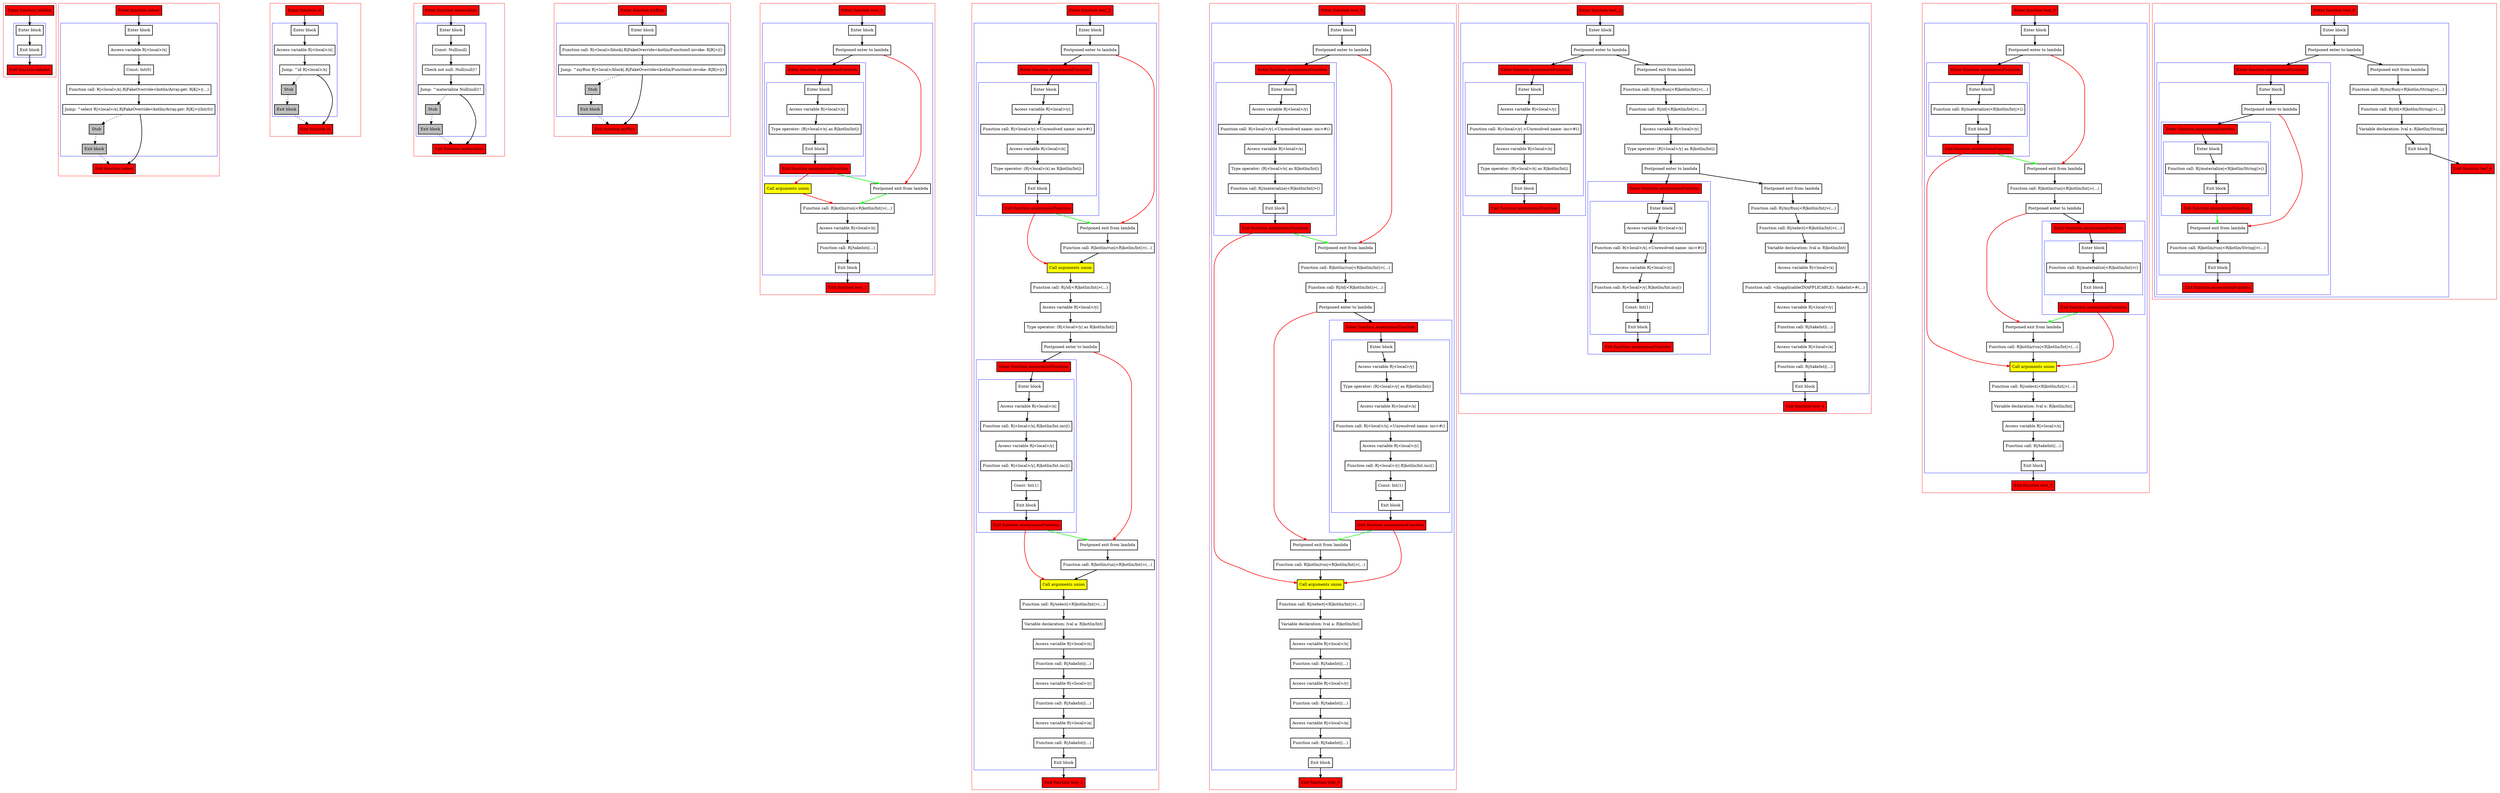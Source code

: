 digraph flowFromInplaceLambda_kt {
    graph [nodesep=3]
    node [shape=box penwidth=2]
    edge [penwidth=2]

    subgraph cluster_0 {
        color=red
        0 [label="Enter function takeInt" style="filled" fillcolor=red];
        subgraph cluster_1 {
            color=blue
            1 [label="Enter block"];
            2 [label="Exit block"];
        }
        3 [label="Exit function takeInt" style="filled" fillcolor=red];
    }
    0 -> {1};
    1 -> {2};
    2 -> {3};

    subgraph cluster_2 {
        color=red
        4 [label="Enter function select" style="filled" fillcolor=red];
        subgraph cluster_3 {
            color=blue
            5 [label="Enter block"];
            6 [label="Access variable R|<local>/x|"];
            7 [label="Const: Int(0)"];
            8 [label="Function call: R|<local>/x|.R|FakeOverride<kotlin/Array.get: R|K|>|(...)"];
            9 [label="Jump: ^select R|<local>/x|.R|FakeOverride<kotlin/Array.get: R|K|>|(Int(0))"];
            10 [label="Stub" style="filled" fillcolor=gray];
            11 [label="Exit block" style="filled" fillcolor=gray];
        }
        12 [label="Exit function select" style="filled" fillcolor=red];
    }
    4 -> {5};
    5 -> {6};
    6 -> {7};
    7 -> {8};
    8 -> {9};
    9 -> {12};
    9 -> {10} [style=dotted];
    10 -> {11} [style=dotted];
    11 -> {12} [style=dotted];

    subgraph cluster_4 {
        color=red
        13 [label="Enter function id" style="filled" fillcolor=red];
        subgraph cluster_5 {
            color=blue
            14 [label="Enter block"];
            15 [label="Access variable R|<local>/x|"];
            16 [label="Jump: ^id R|<local>/x|"];
            17 [label="Stub" style="filled" fillcolor=gray];
            18 [label="Exit block" style="filled" fillcolor=gray];
        }
        19 [label="Exit function id" style="filled" fillcolor=red];
    }
    13 -> {14};
    14 -> {15};
    15 -> {16};
    16 -> {19};
    16 -> {17} [style=dotted];
    17 -> {18} [style=dotted];
    18 -> {19} [style=dotted];

    subgraph cluster_6 {
        color=red
        20 [label="Enter function materialize" style="filled" fillcolor=red];
        subgraph cluster_7 {
            color=blue
            21 [label="Enter block"];
            22 [label="Const: Null(null)"];
            23 [label="Check not null: Null(null)!!"];
            24 [label="Jump: ^materialize Null(null)!!"];
            25 [label="Stub" style="filled" fillcolor=gray];
            26 [label="Exit block" style="filled" fillcolor=gray];
        }
        27 [label="Exit function materialize" style="filled" fillcolor=red];
    }
    20 -> {21};
    21 -> {22};
    22 -> {23};
    23 -> {24};
    24 -> {27};
    24 -> {25} [style=dotted];
    25 -> {26} [style=dotted];
    26 -> {27} [style=dotted];

    subgraph cluster_8 {
        color=red
        28 [label="Enter function myRun" style="filled" fillcolor=red];
        subgraph cluster_9 {
            color=blue
            29 [label="Enter block"];
            30 [label="Function call: R|<local>/block|.R|FakeOverride<kotlin/Function0.invoke: R|R|>|()"];
            31 [label="Jump: ^myRun R|<local>/block|.R|FakeOverride<kotlin/Function0.invoke: R|R|>|()"];
            32 [label="Stub" style="filled" fillcolor=gray];
            33 [label="Exit block" style="filled" fillcolor=gray];
        }
        34 [label="Exit function myRun" style="filled" fillcolor=red];
    }
    28 -> {29};
    29 -> {30};
    30 -> {31};
    31 -> {34};
    31 -> {32} [style=dotted];
    32 -> {33} [style=dotted];
    33 -> {34} [style=dotted];

    subgraph cluster_10 {
        color=red
        35 [label="Enter function test_1" style="filled" fillcolor=red];
        subgraph cluster_11 {
            color=blue
            36 [label="Enter block"];
            37 [label="Postponed enter to lambda"];
            subgraph cluster_12 {
                color=blue
                45 [label="Enter function anonymousFunction" style="filled" fillcolor=red];
                subgraph cluster_13 {
                    color=blue
                    46 [label="Enter block"];
                    47 [label="Access variable R|<local>/x|"];
                    48 [label="Type operator: (R|<local>/x| as R|kotlin/Int|)"];
                    49 [label="Exit block"];
                }
                50 [label="Exit function anonymousFunction" style="filled" fillcolor=red];
            }
            38 [label="Call arguments union" style="filled" fillcolor=yellow];
            39 [label="Postponed exit from lambda"];
            40 [label="Function call: R|kotlin/run|<R|kotlin/Int|>(...)"];
            41 [label="Access variable R|<local>/x|"];
            42 [label="Function call: R|/takeInt|(...)"];
            43 [label="Exit block"];
        }
        44 [label="Exit function test_1" style="filled" fillcolor=red];
    }
    35 -> {36};
    36 -> {37};
    37 -> {45};
    37 -> {39} [color=red];
    38 -> {40} [color=red];
    39 -> {40} [color=green];
    40 -> {41};
    41 -> {42};
    42 -> {43};
    43 -> {44};
    45 -> {46};
    46 -> {47};
    47 -> {48};
    48 -> {49};
    49 -> {50};
    50 -> {38} [color=red];
    50 -> {39} [color=green];

    subgraph cluster_14 {
        color=red
        51 [label="Enter function test_2" style="filled" fillcolor=red];
        subgraph cluster_15 {
            color=blue
            52 [label="Enter block"];
            53 [label="Postponed enter to lambda"];
            subgraph cluster_16 {
                color=blue
                74 [label="Enter function anonymousFunction" style="filled" fillcolor=red];
                subgraph cluster_17 {
                    color=blue
                    75 [label="Enter block"];
                    76 [label="Access variable R|<local>/y|"];
                    77 [label="Function call: R|<local>/y|.<Unresolved name: inc>#()"];
                    78 [label="Access variable R|<local>/x|"];
                    79 [label="Type operator: (R|<local>/x| as R|kotlin/Int|)"];
                    80 [label="Exit block"];
                }
                81 [label="Exit function anonymousFunction" style="filled" fillcolor=red];
            }
            54 [label="Postponed exit from lambda"];
            55 [label="Function call: R|kotlin/run|<R|kotlin/Int|>(...)"];
            56 [label="Call arguments union" style="filled" fillcolor=yellow];
            57 [label="Function call: R|/id|<R|kotlin/Int|>(...)"];
            58 [label="Access variable R|<local>/y|"];
            59 [label="Type operator: (R|<local>/y| as R|kotlin/Int|)"];
            60 [label="Postponed enter to lambda"];
            subgraph cluster_18 {
                color=blue
                82 [label="Enter function anonymousFunction" style="filled" fillcolor=red];
                subgraph cluster_19 {
                    color=blue
                    83 [label="Enter block"];
                    84 [label="Access variable R|<local>/x|"];
                    85 [label="Function call: R|<local>/x|.R|kotlin/Int.inc|()"];
                    86 [label="Access variable R|<local>/y|"];
                    87 [label="Function call: R|<local>/y|.R|kotlin/Int.inc|()"];
                    88 [label="Const: Int(1)"];
                    89 [label="Exit block"];
                }
                90 [label="Exit function anonymousFunction" style="filled" fillcolor=red];
            }
            61 [label="Postponed exit from lambda"];
            62 [label="Function call: R|kotlin/run|<R|kotlin/Int|>(...)"];
            63 [label="Call arguments union" style="filled" fillcolor=yellow];
            64 [label="Function call: R|/select|<R|kotlin/Int|>(...)"];
            65 [label="Variable declaration: lval a: R|kotlin/Int|"];
            66 [label="Access variable R|<local>/x|"];
            67 [label="Function call: R|/takeInt|(...)"];
            68 [label="Access variable R|<local>/y|"];
            69 [label="Function call: R|/takeInt|(...)"];
            70 [label="Access variable R|<local>/a|"];
            71 [label="Function call: R|/takeInt|(...)"];
            72 [label="Exit block"];
        }
        73 [label="Exit function test_2" style="filled" fillcolor=red];
    }
    51 -> {52};
    52 -> {53};
    53 -> {74};
    53 -> {54} [color=red];
    54 -> {55};
    55 -> {56};
    56 -> {57};
    57 -> {58};
    58 -> {59};
    59 -> {60};
    60 -> {82};
    60 -> {61} [color=red];
    61 -> {62};
    62 -> {63};
    63 -> {64};
    64 -> {65};
    65 -> {66};
    66 -> {67};
    67 -> {68};
    68 -> {69};
    69 -> {70};
    70 -> {71};
    71 -> {72};
    72 -> {73};
    74 -> {75};
    75 -> {76};
    76 -> {77};
    77 -> {78};
    78 -> {79};
    79 -> {80};
    80 -> {81};
    81 -> {56} [color=red];
    81 -> {54} [color=green];
    82 -> {83};
    83 -> {84};
    84 -> {85};
    85 -> {86};
    86 -> {87};
    87 -> {88};
    88 -> {89};
    89 -> {90};
    90 -> {63} [color=red];
    90 -> {61} [color=green];

    subgraph cluster_20 {
        color=red
        91 [label="Enter function test_3" style="filled" fillcolor=red];
        subgraph cluster_21 {
            color=blue
            92 [label="Enter block"];
            93 [label="Postponed enter to lambda"];
            subgraph cluster_22 {
                color=blue
                111 [label="Enter function anonymousFunction" style="filled" fillcolor=red];
                subgraph cluster_23 {
                    color=blue
                    112 [label="Enter block"];
                    113 [label="Access variable R|<local>/y|"];
                    114 [label="Function call: R|<local>/y|.<Unresolved name: inc>#()"];
                    115 [label="Access variable R|<local>/x|"];
                    116 [label="Type operator: (R|<local>/x| as R|kotlin/Int|)"];
                    117 [label="Function call: R|/materialize|<R|kotlin/Int|>()"];
                    118 [label="Exit block"];
                }
                119 [label="Exit function anonymousFunction" style="filled" fillcolor=red];
            }
            94 [label="Postponed exit from lambda"];
            95 [label="Function call: R|kotlin/run|<R|kotlin/Int|>(...)"];
            96 [label="Function call: R|/id|<R|kotlin/Int|>(...)"];
            97 [label="Postponed enter to lambda"];
            subgraph cluster_24 {
                color=blue
                120 [label="Enter function anonymousFunction" style="filled" fillcolor=red];
                subgraph cluster_25 {
                    color=blue
                    121 [label="Enter block"];
                    122 [label="Access variable R|<local>/y|"];
                    123 [label="Type operator: (R|<local>/y| as R|kotlin/Int|)"];
                    124 [label="Access variable R|<local>/x|"];
                    125 [label="Function call: R|<local>/x|.<Unresolved name: inc>#()"];
                    126 [label="Access variable R|<local>/y|"];
                    127 [label="Function call: R|<local>/y|.R|kotlin/Int.inc|()"];
                    128 [label="Const: Int(1)"];
                    129 [label="Exit block"];
                }
                130 [label="Exit function anonymousFunction" style="filled" fillcolor=red];
            }
            98 [label="Postponed exit from lambda"];
            99 [label="Function call: R|kotlin/run|<R|kotlin/Int|>(...)"];
            100 [label="Call arguments union" style="filled" fillcolor=yellow];
            101 [label="Function call: R|/select|<R|kotlin/Int|>(...)"];
            102 [label="Variable declaration: lval a: R|kotlin/Int|"];
            103 [label="Access variable R|<local>/x|"];
            104 [label="Function call: R|/takeInt|(...)"];
            105 [label="Access variable R|<local>/y|"];
            106 [label="Function call: R|/takeInt|(...)"];
            107 [label="Access variable R|<local>/a|"];
            108 [label="Function call: R|/takeInt|(...)"];
            109 [label="Exit block"];
        }
        110 [label="Exit function test_3" style="filled" fillcolor=red];
    }
    91 -> {92};
    92 -> {93};
    93 -> {111};
    93 -> {94} [color=red];
    94 -> {95};
    95 -> {96};
    96 -> {97};
    97 -> {120};
    97 -> {98} [color=red];
    98 -> {99};
    99 -> {100};
    100 -> {101};
    101 -> {102};
    102 -> {103};
    103 -> {104};
    104 -> {105};
    105 -> {106};
    106 -> {107};
    107 -> {108};
    108 -> {109};
    109 -> {110};
    111 -> {112};
    112 -> {113};
    113 -> {114};
    114 -> {115};
    115 -> {116};
    116 -> {117};
    117 -> {118};
    118 -> {119};
    119 -> {100} [color=red];
    119 -> {94} [color=green];
    120 -> {121};
    121 -> {122};
    122 -> {123};
    123 -> {124};
    124 -> {125};
    125 -> {126};
    126 -> {127};
    127 -> {128};
    128 -> {129};
    129 -> {130};
    130 -> {100} [color=red];
    130 -> {98} [color=green];

    subgraph cluster_26 {
        color=red
        131 [label="Enter function test_4" style="filled" fillcolor=red];
        subgraph cluster_27 {
            color=blue
            132 [label="Enter block"];
            133 [label="Postponed enter to lambda"];
            subgraph cluster_28 {
                color=blue
                152 [label="Enter function anonymousFunction" style="filled" fillcolor=red];
                subgraph cluster_29 {
                    color=blue
                    153 [label="Enter block"];
                    154 [label="Access variable R|<local>/y|"];
                    155 [label="Function call: R|<local>/y|.<Unresolved name: inc>#()"];
                    156 [label="Access variable R|<local>/x|"];
                    157 [label="Type operator: (R|<local>/x| as R|kotlin/Int|)"];
                    158 [label="Exit block"];
                }
                159 [label="Exit function anonymousFunction" style="filled" fillcolor=red];
            }
            134 [label="Postponed exit from lambda"];
            135 [label="Function call: R|/myRun|<R|kotlin/Int|>(...)"];
            136 [label="Function call: R|/id|<R|kotlin/Int|>(...)"];
            137 [label="Access variable R|<local>/y|"];
            138 [label="Type operator: (R|<local>/y| as R|kotlin/Int|)"];
            139 [label="Postponed enter to lambda"];
            subgraph cluster_30 {
                color=blue
                160 [label="Enter function anonymousFunction" style="filled" fillcolor=red];
                subgraph cluster_31 {
                    color=blue
                    161 [label="Enter block"];
                    162 [label="Access variable R|<local>/x|"];
                    163 [label="Function call: R|<local>/x|.<Unresolved name: inc>#()"];
                    164 [label="Access variable R|<local>/y|"];
                    165 [label="Function call: R|<local>/y|.R|kotlin/Int.inc|()"];
                    166 [label="Const: Int(1)"];
                    167 [label="Exit block"];
                }
                168 [label="Exit function anonymousFunction" style="filled" fillcolor=red];
            }
            140 [label="Postponed exit from lambda"];
            141 [label="Function call: R|/myRun|<R|kotlin/Int|>(...)"];
            142 [label="Function call: R|/select|<R|kotlin/Int|>(...)"];
            143 [label="Variable declaration: lval a: R|kotlin/Int|"];
            144 [label="Access variable R|<local>/x|"];
            145 [label="Function call: <Inapplicable(INAPPLICABLE): /takeInt>#(...)"];
            146 [label="Access variable R|<local>/y|"];
            147 [label="Function call: R|/takeInt|(...)"];
            148 [label="Access variable R|<local>/a|"];
            149 [label="Function call: R|/takeInt|(...)"];
            150 [label="Exit block"];
        }
        151 [label="Exit function test_4" style="filled" fillcolor=red];
    }
    131 -> {132};
    132 -> {133};
    133 -> {134 152};
    134 -> {135};
    135 -> {136};
    136 -> {137};
    137 -> {138};
    138 -> {139};
    139 -> {140 160};
    140 -> {141};
    141 -> {142};
    142 -> {143};
    143 -> {144};
    144 -> {145};
    145 -> {146};
    146 -> {147};
    147 -> {148};
    148 -> {149};
    149 -> {150};
    150 -> {151};
    152 -> {153};
    153 -> {154};
    154 -> {155};
    155 -> {156};
    156 -> {157};
    157 -> {158};
    158 -> {159};
    160 -> {161};
    161 -> {162};
    162 -> {163};
    163 -> {164};
    164 -> {165};
    165 -> {166};
    166 -> {167};
    167 -> {168};

    subgraph cluster_32 {
        color=red
        169 [label="Enter function test_5" style="filled" fillcolor=red];
        subgraph cluster_33 {
            color=blue
            170 [label="Enter block"];
            171 [label="Postponed enter to lambda"];
            subgraph cluster_34 {
                color=blue
                184 [label="Enter function anonymousFunction" style="filled" fillcolor=red];
                subgraph cluster_35 {
                    color=blue
                    185 [label="Enter block"];
                    186 [label="Function call: R|/materialize|<R|kotlin/Int|>()"];
                    187 [label="Exit block"];
                }
                188 [label="Exit function anonymousFunction" style="filled" fillcolor=red];
            }
            172 [label="Postponed exit from lambda"];
            173 [label="Function call: R|kotlin/run|<R|kotlin/Int|>(...)"];
            174 [label="Postponed enter to lambda"];
            subgraph cluster_36 {
                color=blue
                189 [label="Enter function anonymousFunction" style="filled" fillcolor=red];
                subgraph cluster_37 {
                    color=blue
                    190 [label="Enter block"];
                    191 [label="Function call: R|/materialize|<R|kotlin/Int|>()"];
                    192 [label="Exit block"];
                }
                193 [label="Exit function anonymousFunction" style="filled" fillcolor=red];
            }
            175 [label="Postponed exit from lambda"];
            176 [label="Function call: R|kotlin/run|<R|kotlin/Int|>(...)"];
            177 [label="Call arguments union" style="filled" fillcolor=yellow];
            178 [label="Function call: R|/select|<R|kotlin/Int|>(...)"];
            179 [label="Variable declaration: lval x: R|kotlin/Int|"];
            180 [label="Access variable R|<local>/x|"];
            181 [label="Function call: R|/takeInt|(...)"];
            182 [label="Exit block"];
        }
        183 [label="Exit function test_5" style="filled" fillcolor=red];
    }
    169 -> {170};
    170 -> {171};
    171 -> {184};
    171 -> {172} [color=red];
    172 -> {173};
    173 -> {174};
    174 -> {189};
    174 -> {175} [color=red];
    175 -> {176};
    176 -> {177};
    177 -> {178};
    178 -> {179};
    179 -> {180};
    180 -> {181};
    181 -> {182};
    182 -> {183};
    184 -> {185};
    185 -> {186};
    186 -> {187};
    187 -> {188};
    188 -> {177} [color=red];
    188 -> {172} [color=green];
    189 -> {190};
    190 -> {191};
    191 -> {192};
    192 -> {193};
    193 -> {177} [color=red];
    193 -> {175} [color=green];

    subgraph cluster_38 {
        color=red
        194 [label="Enter function test_6" style="filled" fillcolor=red];
        subgraph cluster_39 {
            color=blue
            195 [label="Enter block"];
            196 [label="Postponed enter to lambda"];
            subgraph cluster_40 {
                color=blue
                203 [label="Enter function anonymousFunction" style="filled" fillcolor=red];
                subgraph cluster_41 {
                    color=blue
                    204 [label="Enter block"];
                    205 [label="Postponed enter to lambda"];
                    subgraph cluster_42 {
                        color=blue
                        210 [label="Enter function anonymousFunction" style="filled" fillcolor=red];
                        subgraph cluster_43 {
                            color=blue
                            211 [label="Enter block"];
                            212 [label="Function call: R|/materialize|<R|kotlin/String|>()"];
                            213 [label="Exit block"];
                        }
                        214 [label="Exit function anonymousFunction" style="filled" fillcolor=red];
                    }
                    206 [label="Postponed exit from lambda"];
                    207 [label="Function call: R|kotlin/run|<R|kotlin/String|>(...)"];
                    208 [label="Exit block"];
                }
                209 [label="Exit function anonymousFunction" style="filled" fillcolor=red];
            }
            197 [label="Postponed exit from lambda"];
            198 [label="Function call: R|/myRun|<R|kotlin/String|>(...)"];
            199 [label="Function call: R|/id|<R|kotlin/String|>(...)"];
            200 [label="Variable declaration: lval x: R|kotlin/String|"];
            201 [label="Exit block"];
        }
        202 [label="Exit function test_6" style="filled" fillcolor=red];
    }
    194 -> {195};
    195 -> {196};
    196 -> {197 203};
    197 -> {198};
    198 -> {199};
    199 -> {200};
    200 -> {201};
    201 -> {202};
    203 -> {204};
    204 -> {205};
    205 -> {210};
    205 -> {206} [color=red];
    206 -> {207};
    207 -> {208};
    208 -> {209};
    210 -> {211};
    211 -> {212};
    212 -> {213};
    213 -> {214};
    214 -> {206} [color=green];

}
